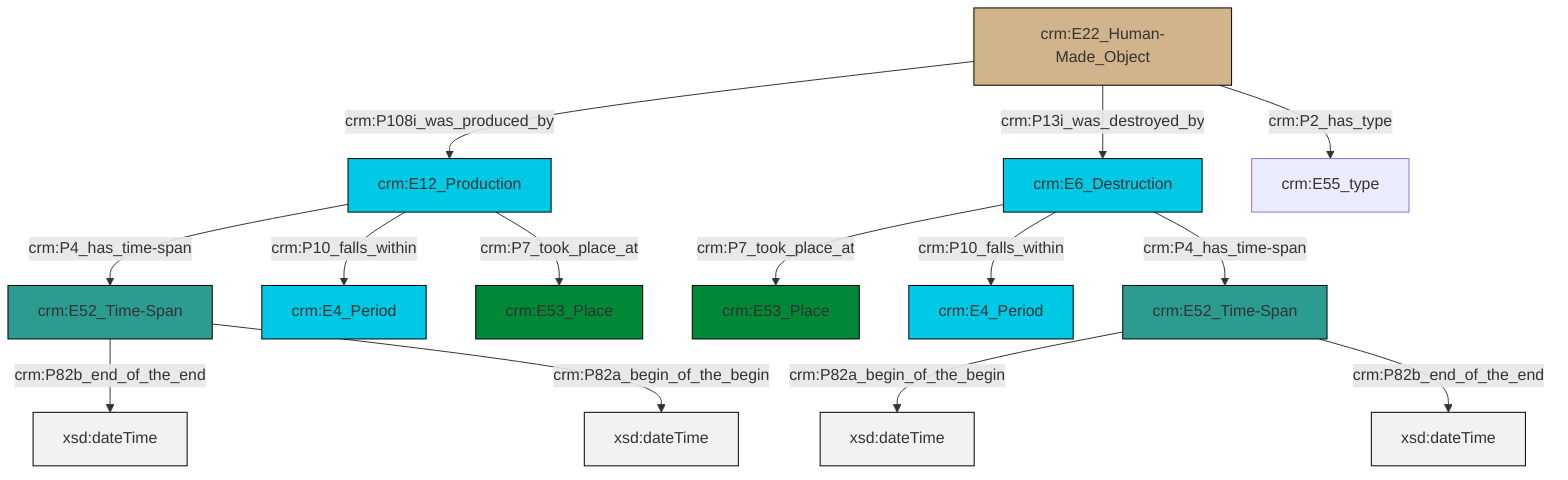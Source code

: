 graph TD
classDef Literal fill:#f2f2f2,stroke:#000000;
classDef CRM_Entity fill:#FFFFFF,stroke:#000000;
classDef Temporal_Entity fill:#00C9E6, stroke:#000000;
classDef Type fill:#E18312, stroke:#000000;
classDef Time-Span fill:#2C9C91, stroke:#000000;
classDef Appellation fill:#FFEB7F, stroke:#000000;
classDef Place fill:#008836, stroke:#000000;
classDef Persistent_Item fill:#B266B2, stroke:#000000;
classDef Conceptual_Object fill:#FFD700, stroke:#000000;
classDef Physical_Thing fill:#D2B48C, stroke:#000000;
classDef Actor fill:#f58aad, stroke:#000000;
classDef PC_Classes fill:#4ce600, stroke:#000000;
classDef Multi fill:#cccccc,stroke:#000000;

0["crm:E12_Production"]:::Temporal_Entity -->|crm:P4_has_time-span| 1["crm:E52_Time-Span"]:::Time-Span
0["crm:E12_Production"]:::Temporal_Entity -->|crm:P10_falls_within| 2["crm:E4_Period"]:::Temporal_Entity
3["crm:E52_Time-Span"]:::Time-Span -->|crm:P82a_begin_of_the_begin| 4[xsd:dateTime]:::Literal
6["crm:E6_Destruction"]:::Temporal_Entity -->|crm:P7_took_place_at| 7["crm:E53_Place"]:::Place
6["crm:E6_Destruction"]:::Temporal_Entity -->|crm:P10_falls_within| 8["crm:E4_Period"]:::Temporal_Entity
0["crm:E12_Production"]:::Temporal_Entity -->|crm:P7_took_place_at| 10["crm:E53_Place"]:::Place
12["crm:E22_Human-Made_Object"]:::Physical_Thing -->|crm:P108i_was_produced_by| 0["crm:E12_Production"]:::Temporal_Entity
3["crm:E52_Time-Span"]:::Time-Span -->|crm:P82b_end_of_the_end| 19[xsd:dateTime]:::Literal
6["crm:E6_Destruction"]:::Temporal_Entity -->|crm:P4_has_time-span| 3["crm:E52_Time-Span"]:::Time-Span
12["crm:E22_Human-Made_Object"]:::Physical_Thing -->|crm:P13i_was_destroyed_by| 6["crm:E6_Destruction"]:::Temporal_Entity
12["crm:E22_Human-Made_Object"]:::Physical_Thing -->|crm:P2_has_type| 14["crm:E55_type"]:::Default
1["crm:E52_Time-Span"]:::Time-Span -->|crm:P82b_end_of_the_end| 20[xsd:dateTime]:::Literal
1["crm:E52_Time-Span"]:::Time-Span -->|crm:P82a_begin_of_the_begin| 22[xsd:dateTime]:::Literal